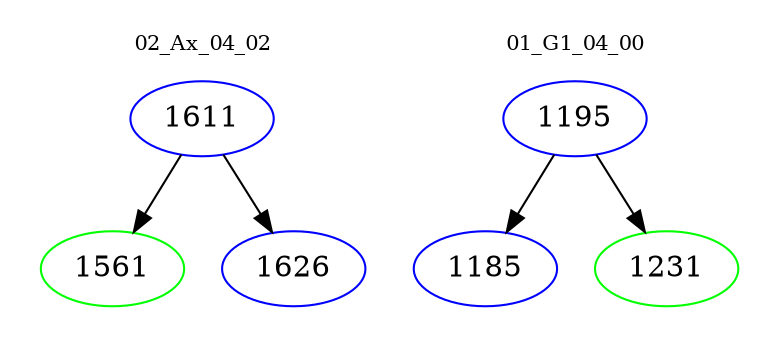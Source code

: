digraph{
subgraph cluster_0 {
color = white
label = "02_Ax_04_02";
fontsize=10;
T0_1611 [label="1611", color="blue"]
T0_1611 -> T0_1561 [color="black"]
T0_1561 [label="1561", color="green"]
T0_1611 -> T0_1626 [color="black"]
T0_1626 [label="1626", color="blue"]
}
subgraph cluster_1 {
color = white
label = "01_G1_04_00";
fontsize=10;
T1_1195 [label="1195", color="blue"]
T1_1195 -> T1_1185 [color="black"]
T1_1185 [label="1185", color="blue"]
T1_1195 -> T1_1231 [color="black"]
T1_1231 [label="1231", color="green"]
}
}
